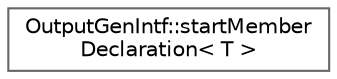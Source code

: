 digraph "Graphical Class Hierarchy"
{
 // INTERACTIVE_SVG=YES
 // LATEX_PDF_SIZE
  bgcolor="transparent";
  edge [fontname=Helvetica,fontsize=10,labelfontname=Helvetica,labelfontsize=10];
  node [fontname=Helvetica,fontsize=10,shape=box,height=0.2,width=0.4];
  rankdir="LR";
  Node0 [label="OutputGenIntf::startMember\lDeclaration\< T \>",height=0.2,width=0.4,color="grey40", fillcolor="white", style="filled",URL="$d4/d1a/struct_output_gen_intf_1_1start_member_declaration.html",tooltip=" "];
}
